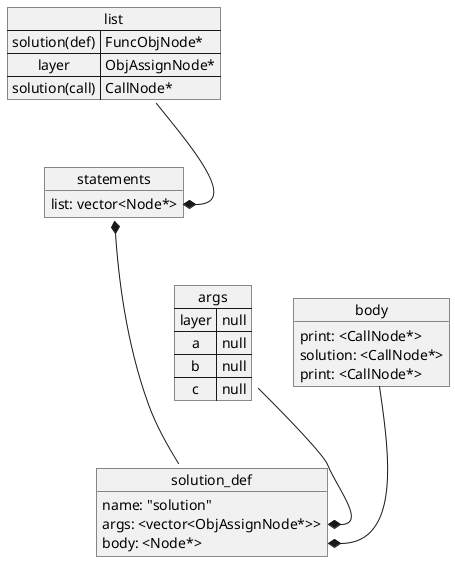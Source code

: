 @startuml
'https://plantuml.com/object-diagram

map list{
   solution(def) => FuncObjNode*
   layer => ObjAssignNode*
   solution(call) => CallNode*
}

object statements {
    list: vector<Node*>
}

object solution_def{
    name: "solution"
    args: <vector<ObjAssignNode*>>
    body: <Node*>
}

map args{
    layer => null
    a => null
    b => null
    c => null
}

object body{
    print: <CallNode*>
    solution: <CallNode*>
    print: <CallNode*>
}

list --* statements::list
args --* solution_def::args
body --* solution_def::body
statements *--- solution_def
@enduml
